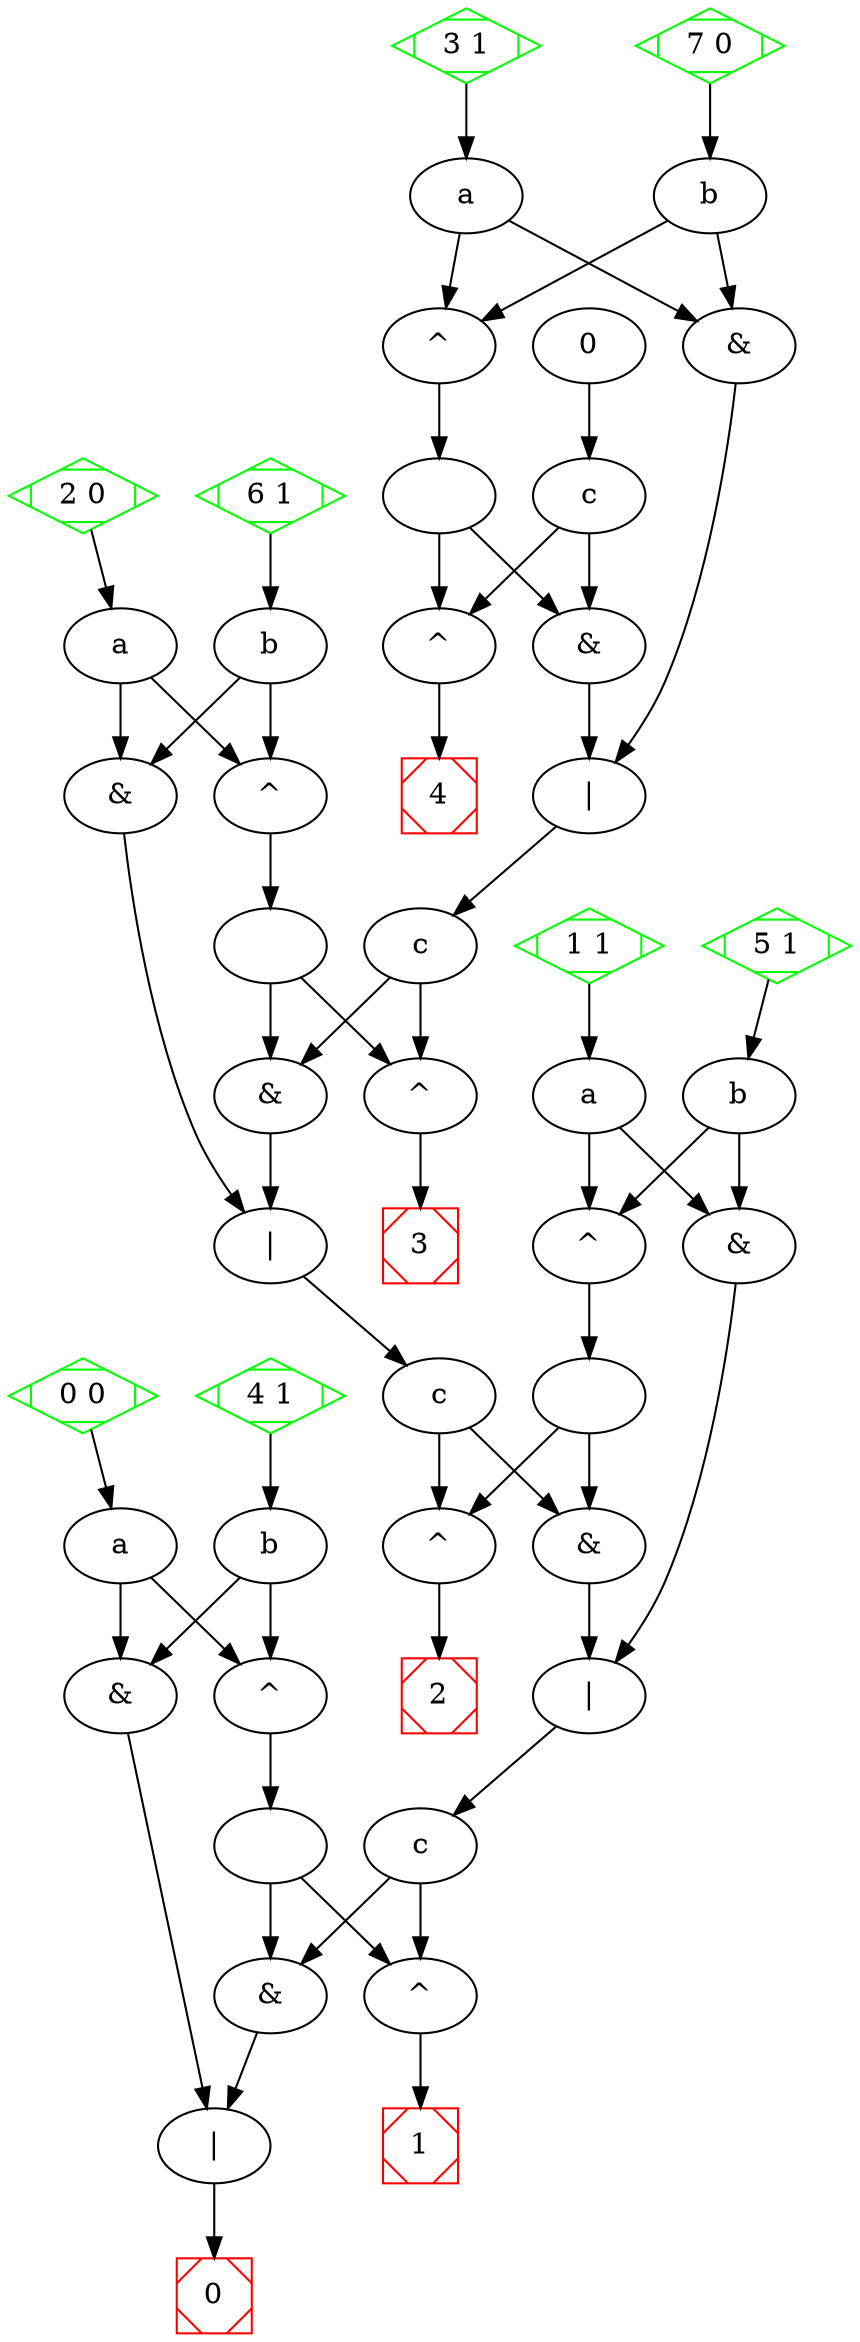 digraph G { 

    42->45;
    42->46;
    42[label = "a"]; 
    43->45;
    43->46;
    43[label = "b"]; 
    44->48;
    44->50;
    44[label = "c"]; 
    45->47;
    45[label = "^"]; 
    46->49;
    46[label = "&"]; 
    47->48;
    47->50;
    47[label = ""]; 
    48->49;
    48[label = "&"]; 
    49->30;
    49[label = "|"]; 
    50->52;
    50[label = "^"]; 
    52[label = "4"]; 
    52[shape = Msquare, color = red];
    53->42;
    53[label = "3 1"]; 
    53[shape = Mdiamond, color = green];
    54->43;
    54[label = "7 0"]; 
    54[shape = Mdiamond, color = green];
    55->44;
    55[label = "0"]; 
    28->31;
    28->32;
    28[label = "a"]; 
    29->31;
    29->32;
    29[label = "b"]; 
    30->34;
    30->36;
    30[label = "c"]; 
    31->33;
    31[label = "^"]; 
    32->35;
    32[label = "&"]; 
    33->34;
    33->36;
    33[label = ""]; 
    34->35;
    34[label = "&"]; 
    35->16;
    35[label = "|"]; 
    36->38;
    36[label = "^"]; 
    38[label = "3"]; 
    38[shape = Msquare, color = red];
    39->28;
    39[label = "2 0"]; 
    39[shape = Mdiamond, color = green];
    40->29;
    40[label = "6 1"]; 
    40[shape = Mdiamond, color = green];
    14->17;
    14->18;
    14[label = "a"]; 
    15->17;
    15->18;
    15[label = "b"]; 
    16->20;
    16->22;
    16[label = "c"]; 
    17->19;
    17[label = "^"]; 
    18->21;
    18[label = "&"]; 
    19->20;
    19->22;
    19[label = ""]; 
    20->21;
    20[label = "&"]; 
    21->2;
    21[label = "|"]; 
    22->24;
    22[label = "^"]; 
    24[label = "2"]; 
    24[shape = Msquare, color = red];
    25->14;
    25[label = "1 1"]; 
    25[shape = Mdiamond, color = green];
    26->15;
    26[label = "5 1"]; 
    26[shape = Mdiamond, color = green];
    0->3;
    0->4;
    0[label = "a"]; 
    1->3;
    1->4;
    1[label = "b"]; 
    2->6;
    2->8;
    2[label = "c"]; 
    3->5;
    3[label = "^"]; 
    4->7;
    4[label = "&"]; 
    5->6;
    5->8;
    5[label = ""]; 
    6->7;
    6[label = "&"]; 
    7->9;
    7[label = "|"]; 
    8->10;
    8[label = "^"]; 
    9[label = "0"]; 
    9[shape = Msquare, color = red];
    10[label = "1"]; 
    10[shape = Msquare, color = red];
    11->0;
    11[label = "0 0"]; 
    11[shape = Mdiamond, color = green];
    12->1;
    12[label = "4 1"]; 
    12[shape = Mdiamond, color = green];

}